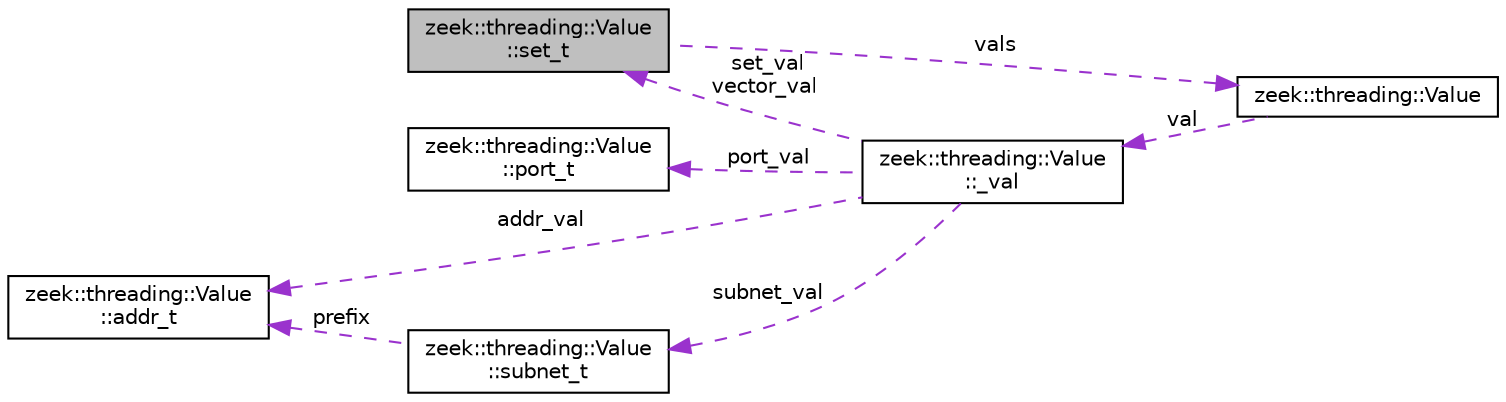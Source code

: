 digraph "zeek::threading::Value::set_t"
{
 // LATEX_PDF_SIZE
  edge [fontname="Helvetica",fontsize="10",labelfontname="Helvetica",labelfontsize="10"];
  node [fontname="Helvetica",fontsize="10",shape=record];
  rankdir="LR";
  Node1 [label="zeek::threading::Value\l::set_t",height=0.2,width=0.4,color="black", fillcolor="grey75", style="filled", fontcolor="black",tooltip="False for optional record fields that are not set."];
  Node2 -> Node1 [dir="back",color="darkorchid3",fontsize="10",style="dashed",label=" vals" ,fontname="Helvetica"];
  Node2 [label="zeek::threading::Value",height=0.2,width=0.4,color="black", fillcolor="white", style="filled",URL="$da/d45/structzeek_1_1threading_1_1Value.html",tooltip=" "];
  Node3 -> Node2 [dir="back",color="darkorchid3",fontsize="10",style="dashed",label=" val" ,fontname="Helvetica"];
  Node3 [label="zeek::threading::Value\l::_val",height=0.2,width=0.4,color="black", fillcolor="white", style="filled",URL="$df/d0e/unionzeek_1_1threading_1_1Value_1_1__val.html",tooltip=" "];
  Node4 -> Node3 [dir="back",color="darkorchid3",fontsize="10",style="dashed",label=" port_val" ,fontname="Helvetica"];
  Node4 [label="zeek::threading::Value\l::port_t",height=0.2,width=0.4,color="black", fillcolor="white", style="filled",URL="$da/d45/structzeek_1_1threading_1_1Value.html#d1/d2d/structzeek_1_1threading_1_1Value_1_1port__t",tooltip=" "];
  Node1 -> Node3 [dir="back",color="darkorchid3",fontsize="10",style="dashed",label=" set_val\nvector_val" ,fontname="Helvetica"];
  Node5 -> Node3 [dir="back",color="darkorchid3",fontsize="10",style="dashed",label=" addr_val" ,fontname="Helvetica"];
  Node5 [label="zeek::threading::Value\l::addr_t",height=0.2,width=0.4,color="black", fillcolor="white", style="filled",URL="$da/d45/structzeek_1_1threading_1_1Value.html#df/dcd/structzeek_1_1threading_1_1Value_1_1addr__t",tooltip=" "];
  Node6 -> Node3 [dir="back",color="darkorchid3",fontsize="10",style="dashed",label=" subnet_val" ,fontname="Helvetica"];
  Node6 [label="zeek::threading::Value\l::subnet_t",height=0.2,width=0.4,color="black", fillcolor="white", style="filled",URL="$da/d45/structzeek_1_1threading_1_1Value.html#dd/d8c/structzeek_1_1threading_1_1Value_1_1subnet__t",tooltip=" "];
  Node5 -> Node6 [dir="back",color="darkorchid3",fontsize="10",style="dashed",label=" prefix" ,fontname="Helvetica"];
}
